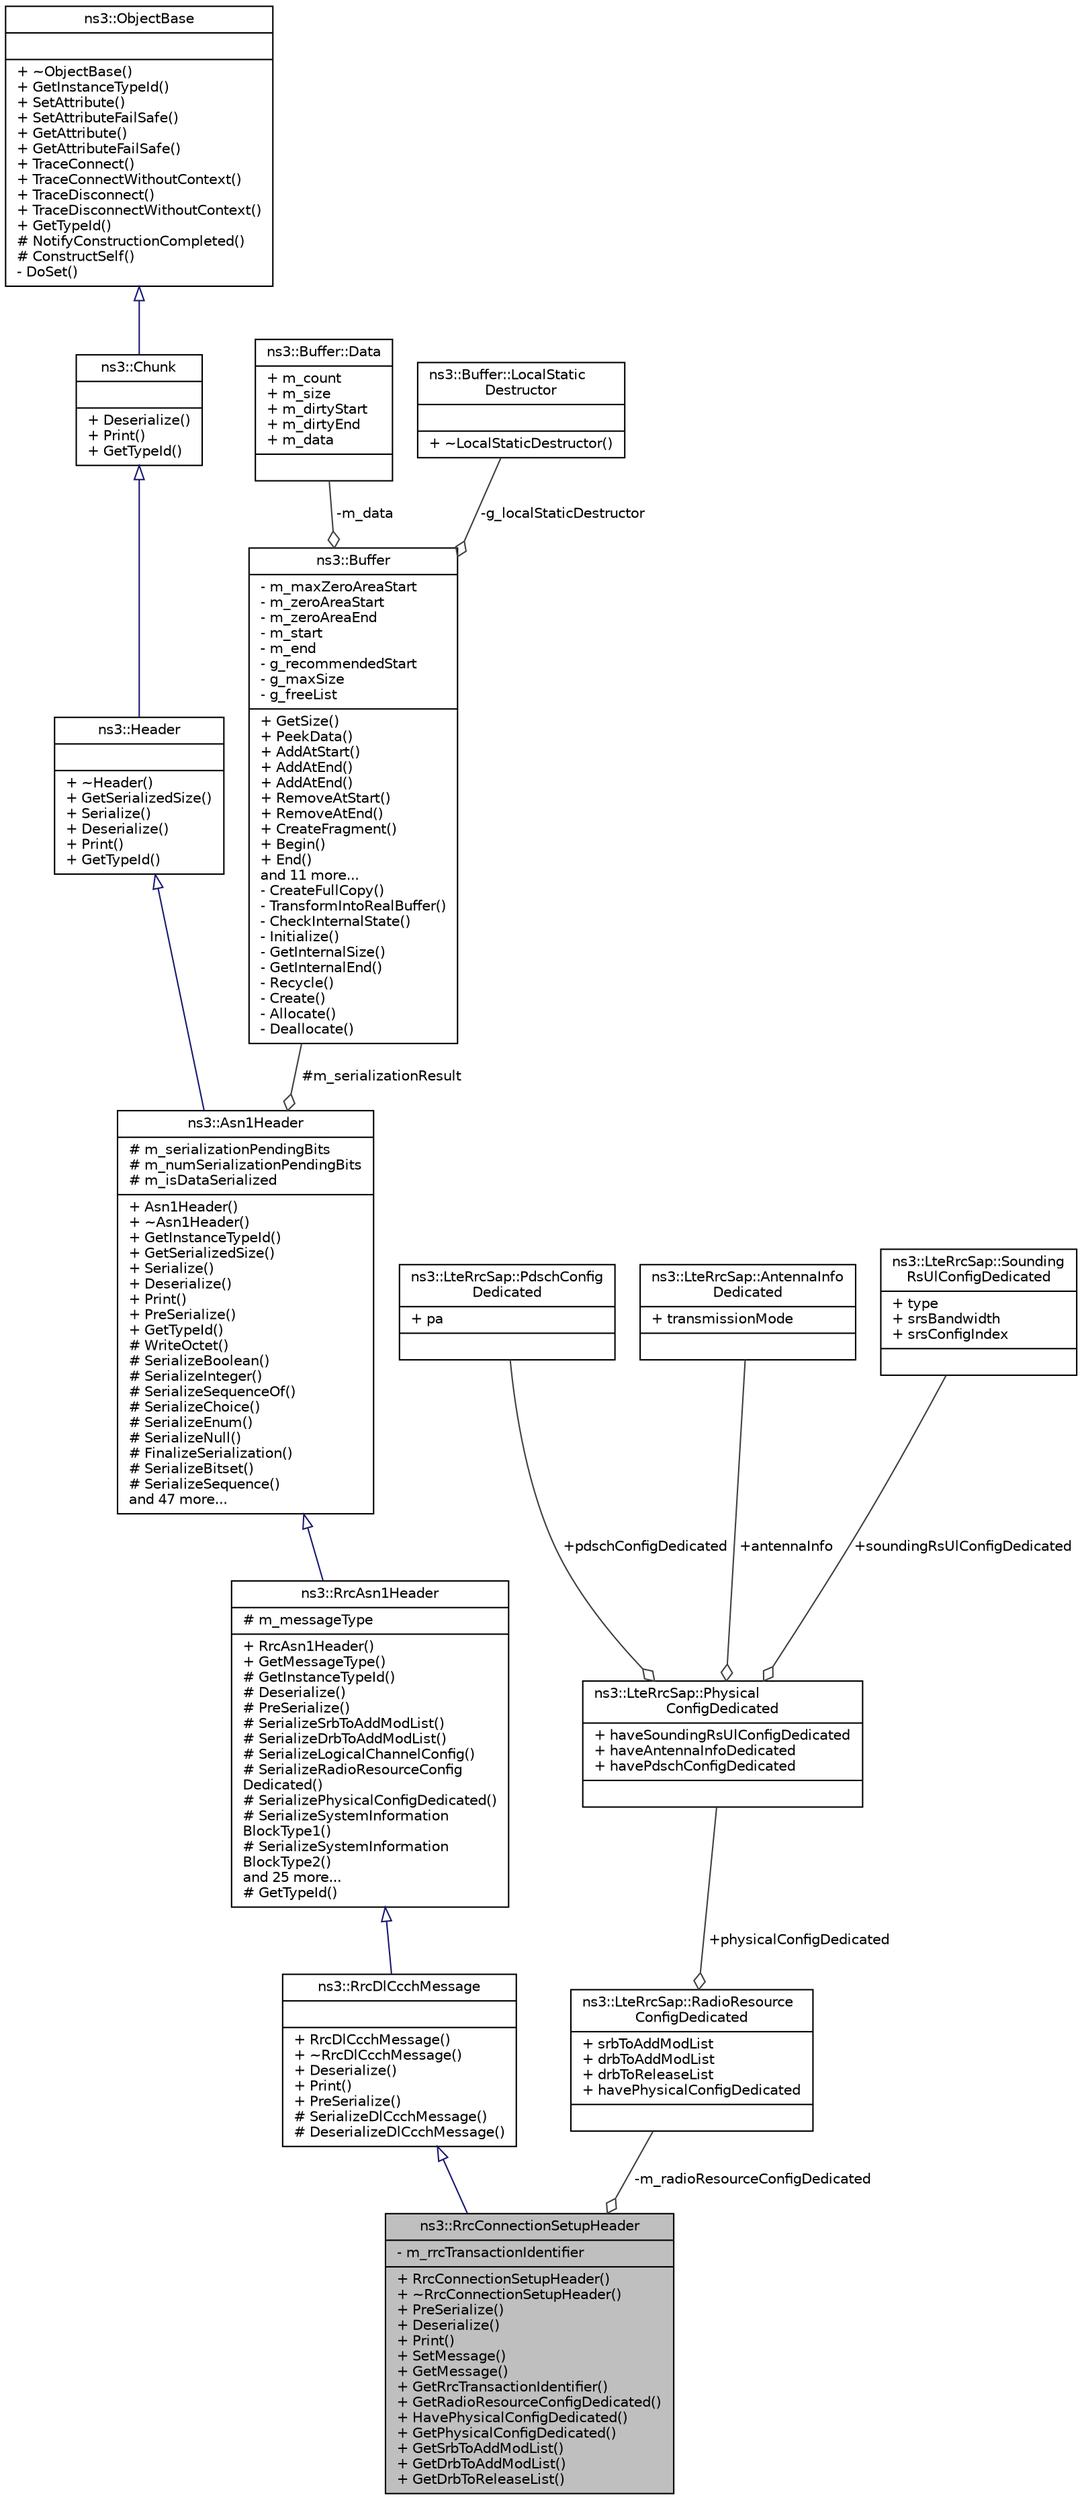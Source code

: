 digraph "ns3::RrcConnectionSetupHeader"
{
  edge [fontname="Helvetica",fontsize="10",labelfontname="Helvetica",labelfontsize="10"];
  node [fontname="Helvetica",fontsize="10",shape=record];
  Node1 [label="{ns3::RrcConnectionSetupHeader\n|- m_rrcTransactionIdentifier\l|+ RrcConnectionSetupHeader()\l+ ~RrcConnectionSetupHeader()\l+ PreSerialize()\l+ Deserialize()\l+ Print()\l+ SetMessage()\l+ GetMessage()\l+ GetRrcTransactionIdentifier()\l+ GetRadioResourceConfigDedicated()\l+ HavePhysicalConfigDedicated()\l+ GetPhysicalConfigDedicated()\l+ GetSrbToAddModList()\l+ GetDrbToAddModList()\l+ GetDrbToReleaseList()\l}",height=0.2,width=0.4,color="black", fillcolor="grey75", style="filled", fontcolor="black"];
  Node2 -> Node1 [dir="back",color="midnightblue",fontsize="10",style="solid",arrowtail="onormal"];
  Node2 [label="{ns3::RrcDlCcchMessage\n||+ RrcDlCcchMessage()\l+ ~RrcDlCcchMessage()\l+ Deserialize()\l+ Print()\l+ PreSerialize()\l# SerializeDlCcchMessage()\l# DeserializeDlCcchMessage()\l}",height=0.2,width=0.4,color="black", fillcolor="white", style="filled",URL="$df/d87/classns3_1_1RrcDlCcchMessage.html"];
  Node3 -> Node2 [dir="back",color="midnightblue",fontsize="10",style="solid",arrowtail="onormal"];
  Node3 [label="{ns3::RrcAsn1Header\n|# m_messageType\l|+ RrcAsn1Header()\l+ GetMessageType()\l# GetInstanceTypeId()\l# Deserialize()\l# PreSerialize()\l# SerializeSrbToAddModList()\l# SerializeDrbToAddModList()\l# SerializeLogicalChannelConfig()\l# SerializeRadioResourceConfig\lDedicated()\l# SerializePhysicalConfigDedicated()\l# SerializeSystemInformation\lBlockType1()\l# SerializeSystemInformation\lBlockType2()\land 25 more...\l# GetTypeId()\l}",height=0.2,width=0.4,color="black", fillcolor="white", style="filled",URL="$d1/d6e/classns3_1_1RrcAsn1Header.html"];
  Node4 -> Node3 [dir="back",color="midnightblue",fontsize="10",style="solid",arrowtail="onormal"];
  Node4 [label="{ns3::Asn1Header\n|# m_serializationPendingBits\l# m_numSerializationPendingBits\l# m_isDataSerialized\l|+ Asn1Header()\l+ ~Asn1Header()\l+ GetInstanceTypeId()\l+ GetSerializedSize()\l+ Serialize()\l+ Deserialize()\l+ Print()\l+ PreSerialize()\l+ GetTypeId()\l# WriteOctet()\l# SerializeBoolean()\l# SerializeInteger()\l# SerializeSequenceOf()\l# SerializeChoice()\l# SerializeEnum()\l# SerializeNull()\l# FinalizeSerialization()\l# SerializeBitset()\l# SerializeSequence()\land 47 more...\l}",height=0.2,width=0.4,color="black", fillcolor="white", style="filled",URL="$d4/d02/classns3_1_1Asn1Header.html"];
  Node5 -> Node4 [dir="back",color="midnightblue",fontsize="10",style="solid",arrowtail="onormal"];
  Node5 [label="{ns3::Header\n||+ ~Header()\l+ GetSerializedSize()\l+ Serialize()\l+ Deserialize()\l+ Print()\l+ GetTypeId()\l}",height=0.2,width=0.4,color="black", fillcolor="white", style="filled",URL="$d6/dae/classns3_1_1Header.html",tooltip="Protocol header serialization and deserialization. "];
  Node6 -> Node5 [dir="back",color="midnightblue",fontsize="10",style="solid",arrowtail="onormal"];
  Node6 [label="{ns3::Chunk\n||+ Deserialize()\l+ Print()\l+ GetTypeId()\l}",height=0.2,width=0.4,color="black", fillcolor="white", style="filled",URL="$d7/d9b/classns3_1_1Chunk.html",tooltip="abstract base class for ns3::Header and ns3::Trailer "];
  Node7 -> Node6 [dir="back",color="midnightblue",fontsize="10",style="solid",arrowtail="onormal"];
  Node7 [label="{ns3::ObjectBase\n||+ ~ObjectBase()\l+ GetInstanceTypeId()\l+ SetAttribute()\l+ SetAttributeFailSafe()\l+ GetAttribute()\l+ GetAttributeFailSafe()\l+ TraceConnect()\l+ TraceConnectWithoutContext()\l+ TraceDisconnect()\l+ TraceDisconnectWithoutContext()\l+ GetTypeId()\l# NotifyConstructionCompleted()\l# ConstructSelf()\l- DoSet()\l}",height=0.2,width=0.4,color="black", fillcolor="white", style="filled",URL="$d2/dac/classns3_1_1ObjectBase.html",tooltip="Anchor the ns-3 type and attribute system. "];
  Node8 -> Node4 [color="grey25",fontsize="10",style="solid",label=" #m_serializationResult" ,arrowhead="odiamond"];
  Node8 [label="{ns3::Buffer\n|- m_maxZeroAreaStart\l- m_zeroAreaStart\l- m_zeroAreaEnd\l- m_start\l- m_end\l- g_recommendedStart\l- g_maxSize\l- g_freeList\l|+ GetSize()\l+ PeekData()\l+ AddAtStart()\l+ AddAtEnd()\l+ AddAtEnd()\l+ RemoveAtStart()\l+ RemoveAtEnd()\l+ CreateFragment()\l+ Begin()\l+ End()\land 11 more...\l- CreateFullCopy()\l- TransformIntoRealBuffer()\l- CheckInternalState()\l- Initialize()\l- GetInternalSize()\l- GetInternalEnd()\l- Recycle()\l- Create()\l- Allocate()\l- Deallocate()\l}",height=0.2,width=0.4,color="black", fillcolor="white", style="filled",URL="$da/d85/classns3_1_1Buffer.html",tooltip="automatically resized byte buffer "];
  Node9 -> Node8 [color="grey25",fontsize="10",style="solid",label=" -m_data" ,arrowhead="odiamond"];
  Node9 [label="{ns3::Buffer::Data\n|+ m_count\l+ m_size\l+ m_dirtyStart\l+ m_dirtyEnd\l+ m_data\l|}",height=0.2,width=0.4,color="black", fillcolor="white", style="filled",URL="$d9/dcc/structns3_1_1Buffer_1_1Data.html"];
  Node10 -> Node8 [color="grey25",fontsize="10",style="solid",label=" -g_localStaticDestructor" ,arrowhead="odiamond"];
  Node10 [label="{ns3::Buffer::LocalStatic\lDestructor\n||+ ~LocalStaticDestructor()\l}",height=0.2,width=0.4,color="black", fillcolor="white", style="filled",URL="$dc/de5/structns3_1_1Buffer_1_1LocalStaticDestructor.html",tooltip="Local static destructor structure. "];
  Node11 -> Node1 [color="grey25",fontsize="10",style="solid",label=" -m_radioResourceConfigDedicated" ,arrowhead="odiamond"];
  Node11 [label="{ns3::LteRrcSap::RadioResource\lConfigDedicated\n|+ srbToAddModList\l+ drbToAddModList\l+ drbToReleaseList\l+ havePhysicalConfigDedicated\l|}",height=0.2,width=0.4,color="black", fillcolor="white", style="filled",URL="$d9/da4/structns3_1_1LteRrcSap_1_1RadioResourceConfigDedicated.html"];
  Node12 -> Node11 [color="grey25",fontsize="10",style="solid",label=" +physicalConfigDedicated" ,arrowhead="odiamond"];
  Node12 [label="{ns3::LteRrcSap::Physical\lConfigDedicated\n|+ haveSoundingRsUlConfigDedicated\l+ haveAntennaInfoDedicated\l+ havePdschConfigDedicated\l|}",height=0.2,width=0.4,color="black", fillcolor="white", style="filled",URL="$d1/d56/structns3_1_1LteRrcSap_1_1PhysicalConfigDedicated.html"];
  Node13 -> Node12 [color="grey25",fontsize="10",style="solid",label=" +pdschConfigDedicated" ,arrowhead="odiamond"];
  Node13 [label="{ns3::LteRrcSap::PdschConfig\lDedicated\n|+ pa\l|}",height=0.2,width=0.4,color="black", fillcolor="white", style="filled",URL="$da/d59/structns3_1_1LteRrcSap_1_1PdschConfigDedicated.html"];
  Node14 -> Node12 [color="grey25",fontsize="10",style="solid",label=" +antennaInfo" ,arrowhead="odiamond"];
  Node14 [label="{ns3::LteRrcSap::AntennaInfo\lDedicated\n|+ transmissionMode\l|}",height=0.2,width=0.4,color="black", fillcolor="white", style="filled",URL="$de/dee/structns3_1_1LteRrcSap_1_1AntennaInfoDedicated.html"];
  Node15 -> Node12 [color="grey25",fontsize="10",style="solid",label=" +soundingRsUlConfigDedicated" ,arrowhead="odiamond"];
  Node15 [label="{ns3::LteRrcSap::Sounding\lRsUlConfigDedicated\n|+ type\l+ srsBandwidth\l+ srsConfigIndex\l|}",height=0.2,width=0.4,color="black", fillcolor="white", style="filled",URL="$d0/da0/structns3_1_1LteRrcSap_1_1SoundingRsUlConfigDedicated.html"];
}
